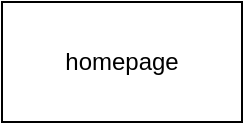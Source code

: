 <mxfile version="17.4.6" type="device"><diagram id="zYp_yNKV5rSOMD2AqG8e" name="Page-1"><mxGraphModel dx="1209" dy="634" grid="1" gridSize="10" guides="1" tooltips="1" connect="1" arrows="1" fold="1" page="1" pageScale="1" pageWidth="827" pageHeight="1169" math="0" shadow="0"><root><mxCell id="0"/><mxCell id="1" parent="0"/><mxCell id="b6G7zlgboQzFsf4i-bXL-1" value="homepage" style="whiteSpace=wrap;html=1;" vertex="1" parent="1"><mxGeometry x="320" y="240" width="120" height="60" as="geometry"/></mxCell></root></mxGraphModel></diagram></mxfile>